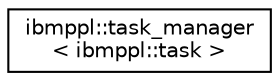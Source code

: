 digraph "Graphical Class Hierarchy"
{
  edge [fontname="Helvetica",fontsize="10",labelfontname="Helvetica",labelfontsize="10"];
  node [fontname="Helvetica",fontsize="10",shape=record];
  rankdir="LR";
  Node1 [label="ibmppl::task_manager\l\< ibmppl::task \>",height=0.2,width=0.4,color="black", fillcolor="white", style="filled",URL="$classibmppl_1_1task__manager.html"];
}
